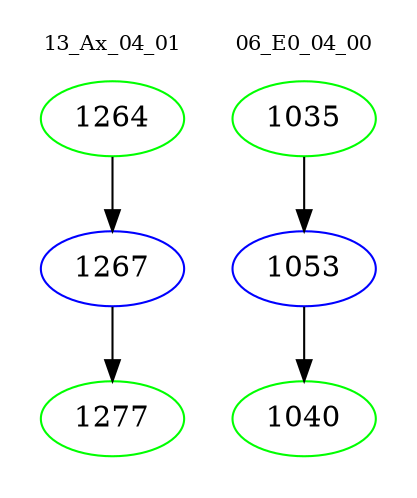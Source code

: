 digraph{
subgraph cluster_0 {
color = white
label = "13_Ax_04_01";
fontsize=10;
T0_1264 [label="1264", color="green"]
T0_1264 -> T0_1267 [color="black"]
T0_1267 [label="1267", color="blue"]
T0_1267 -> T0_1277 [color="black"]
T0_1277 [label="1277", color="green"]
}
subgraph cluster_1 {
color = white
label = "06_E0_04_00";
fontsize=10;
T1_1035 [label="1035", color="green"]
T1_1035 -> T1_1053 [color="black"]
T1_1053 [label="1053", color="blue"]
T1_1053 -> T1_1040 [color="black"]
T1_1040 [label="1040", color="green"]
}
}
